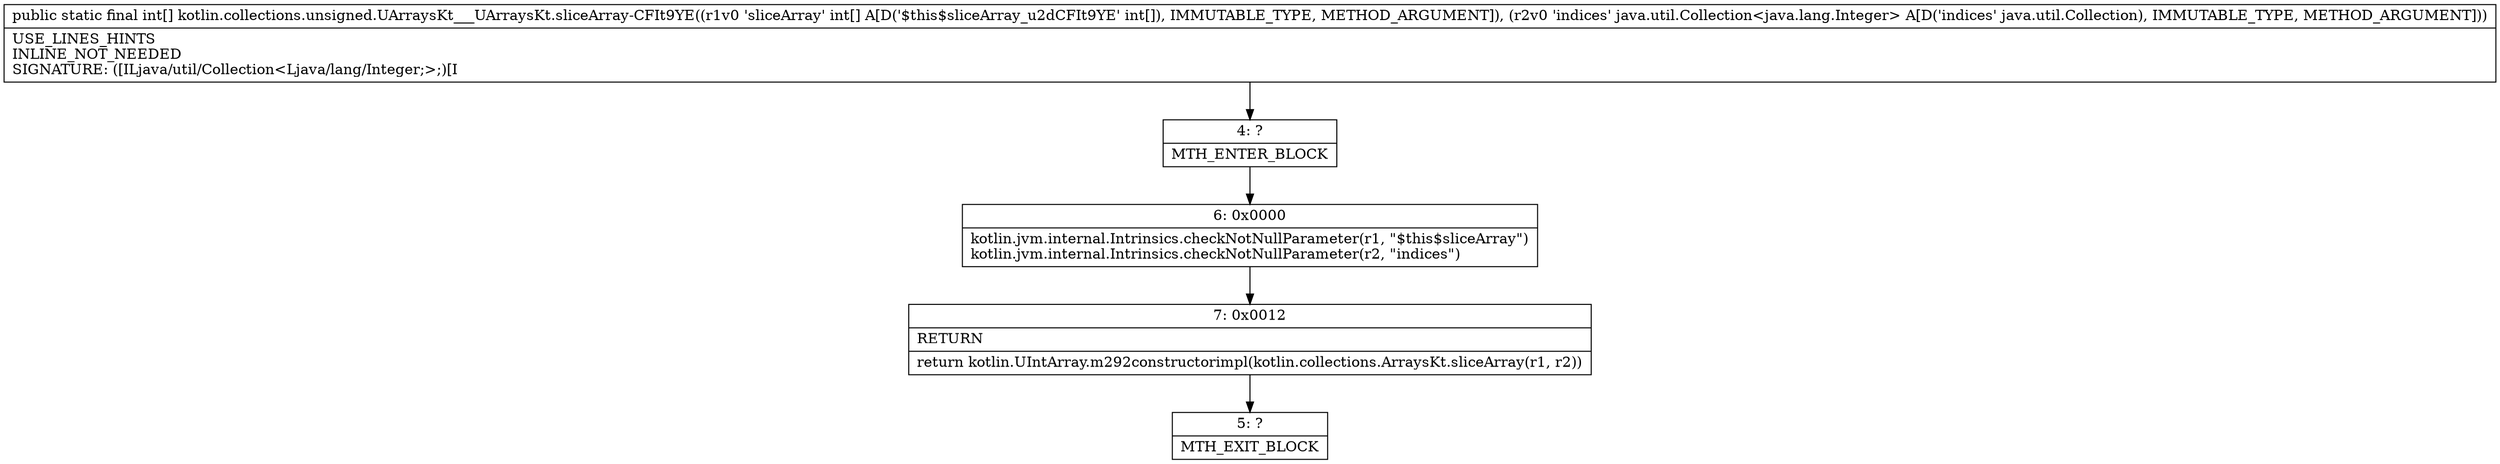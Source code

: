 digraph "CFG forkotlin.collections.unsigned.UArraysKt___UArraysKt.sliceArray\-CFIt9YE([ILjava\/util\/Collection;)[I" {
Node_4 [shape=record,label="{4\:\ ?|MTH_ENTER_BLOCK\l}"];
Node_6 [shape=record,label="{6\:\ 0x0000|kotlin.jvm.internal.Intrinsics.checkNotNullParameter(r1, \"$this$sliceArray\")\lkotlin.jvm.internal.Intrinsics.checkNotNullParameter(r2, \"indices\")\l}"];
Node_7 [shape=record,label="{7\:\ 0x0012|RETURN\l|return kotlin.UIntArray.m292constructorimpl(kotlin.collections.ArraysKt.sliceArray(r1, r2))\l}"];
Node_5 [shape=record,label="{5\:\ ?|MTH_EXIT_BLOCK\l}"];
MethodNode[shape=record,label="{public static final int[] kotlin.collections.unsigned.UArraysKt___UArraysKt.sliceArray\-CFIt9YE((r1v0 'sliceArray' int[] A[D('$this$sliceArray_u2dCFIt9YE' int[]), IMMUTABLE_TYPE, METHOD_ARGUMENT]), (r2v0 'indices' java.util.Collection\<java.lang.Integer\> A[D('indices' java.util.Collection), IMMUTABLE_TYPE, METHOD_ARGUMENT]))  | USE_LINES_HINTS\lINLINE_NOT_NEEDED\lSIGNATURE: ([ILjava\/util\/Collection\<Ljava\/lang\/Integer;\>;)[I\l}"];
MethodNode -> Node_4;Node_4 -> Node_6;
Node_6 -> Node_7;
Node_7 -> Node_5;
}

